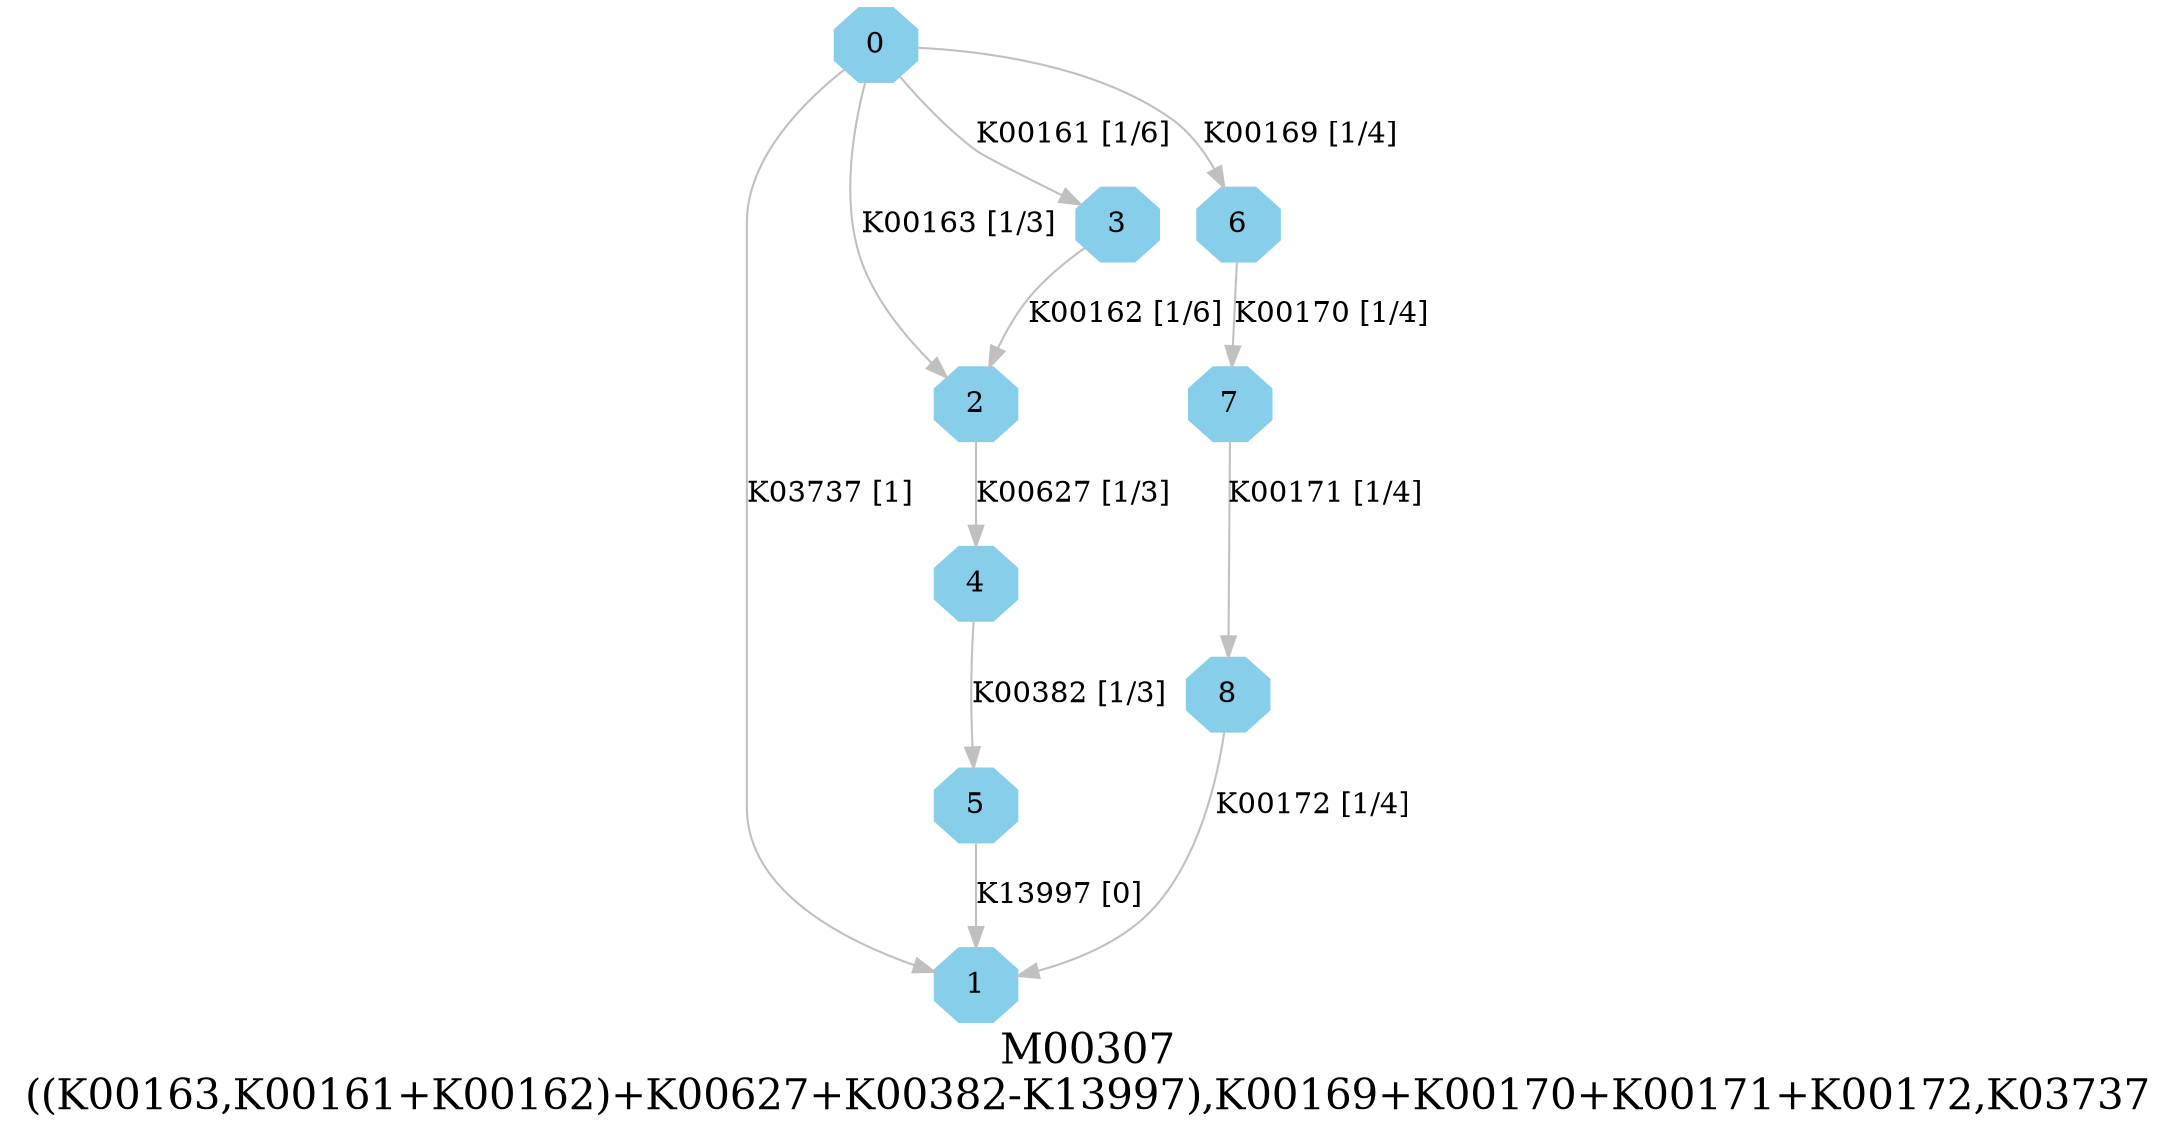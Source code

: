 digraph G {
graph [label="M00307
((K00163,K00161+K00162)+K00627+K00382-K13997),K00169+K00170+K00171+K00172,K03737",fontsize=20];
node [shape=box,style=filled];
edge [len=3,color=grey];
{node [width=.3,height=.3,shape=octagon,style=filled,color=skyblue] 0 1 2 3 4 5 6 7 8 }
0 -> 2 [label="K00163 [1/3]"];
0 -> 3 [label="K00161 [1/6]"];
0 -> 6 [label="K00169 [1/4]"];
0 -> 1 [label="K03737 [1]"];
2 -> 4 [label="K00627 [1/3]"];
3 -> 2 [label="K00162 [1/6]"];
4 -> 5 [label="K00382 [1/3]"];
5 -> 1 [label="K13997 [0]"];
6 -> 7 [label="K00170 [1/4]"];
7 -> 8 [label="K00171 [1/4]"];
8 -> 1 [label="K00172 [1/4]"];
}